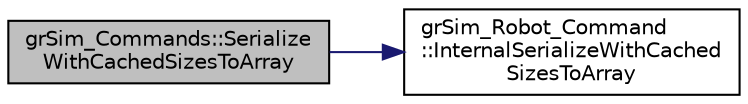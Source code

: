 digraph "grSim_Commands::SerializeWithCachedSizesToArray"
{
 // INTERACTIVE_SVG=YES
  edge [fontname="Helvetica",fontsize="10",labelfontname="Helvetica",labelfontsize="10"];
  node [fontname="Helvetica",fontsize="10",shape=record];
  rankdir="LR";
  Node1 [label="grSim_Commands::Serialize\lWithCachedSizesToArray",height=0.2,width=0.4,color="black", fillcolor="grey75", style="filled", fontcolor="black"];
  Node1 -> Node2 [color="midnightblue",fontsize="10",style="solid",fontname="Helvetica"];
  Node2 [label="grSim_Robot_Command\l::InternalSerializeWithCached\lSizesToArray",height=0.2,width=0.4,color="black", fillcolor="white", style="filled",URL="$d1/d68/classgr_sim___robot___command.html#a0bbdfced6d3b90c4973c35667732729b"];
}
